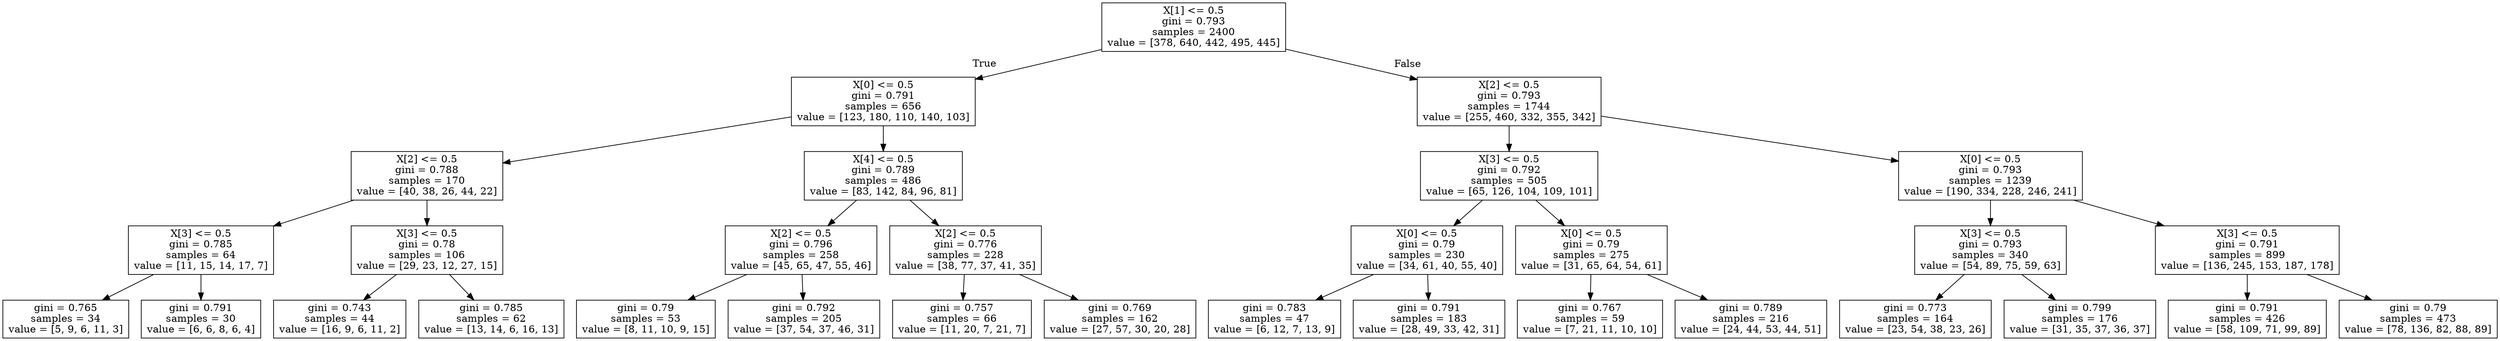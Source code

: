 digraph Tree {
node [shape=box] ;
0 [label="X[1] <= 0.5\ngini = 0.793\nsamples = 2400\nvalue = [378, 640, 442, 495, 445]"] ;
1 [label="X[0] <= 0.5\ngini = 0.791\nsamples = 656\nvalue = [123, 180, 110, 140, 103]"] ;
0 -> 1 [labeldistance=2.5, labelangle=45, headlabel="True"] ;
2 [label="X[2] <= 0.5\ngini = 0.788\nsamples = 170\nvalue = [40, 38, 26, 44, 22]"] ;
1 -> 2 ;
3 [label="X[3] <= 0.5\ngini = 0.785\nsamples = 64\nvalue = [11, 15, 14, 17, 7]"] ;
2 -> 3 ;
4 [label="gini = 0.765\nsamples = 34\nvalue = [5, 9, 6, 11, 3]"] ;
3 -> 4 ;
5 [label="gini = 0.791\nsamples = 30\nvalue = [6, 6, 8, 6, 4]"] ;
3 -> 5 ;
6 [label="X[3] <= 0.5\ngini = 0.78\nsamples = 106\nvalue = [29, 23, 12, 27, 15]"] ;
2 -> 6 ;
7 [label="gini = 0.743\nsamples = 44\nvalue = [16, 9, 6, 11, 2]"] ;
6 -> 7 ;
8 [label="gini = 0.785\nsamples = 62\nvalue = [13, 14, 6, 16, 13]"] ;
6 -> 8 ;
9 [label="X[4] <= 0.5\ngini = 0.789\nsamples = 486\nvalue = [83, 142, 84, 96, 81]"] ;
1 -> 9 ;
10 [label="X[2] <= 0.5\ngini = 0.796\nsamples = 258\nvalue = [45, 65, 47, 55, 46]"] ;
9 -> 10 ;
11 [label="gini = 0.79\nsamples = 53\nvalue = [8, 11, 10, 9, 15]"] ;
10 -> 11 ;
12 [label="gini = 0.792\nsamples = 205\nvalue = [37, 54, 37, 46, 31]"] ;
10 -> 12 ;
13 [label="X[2] <= 0.5\ngini = 0.776\nsamples = 228\nvalue = [38, 77, 37, 41, 35]"] ;
9 -> 13 ;
14 [label="gini = 0.757\nsamples = 66\nvalue = [11, 20, 7, 21, 7]"] ;
13 -> 14 ;
15 [label="gini = 0.769\nsamples = 162\nvalue = [27, 57, 30, 20, 28]"] ;
13 -> 15 ;
16 [label="X[2] <= 0.5\ngini = 0.793\nsamples = 1744\nvalue = [255, 460, 332, 355, 342]"] ;
0 -> 16 [labeldistance=2.5, labelangle=-45, headlabel="False"] ;
17 [label="X[3] <= 0.5\ngini = 0.792\nsamples = 505\nvalue = [65, 126, 104, 109, 101]"] ;
16 -> 17 ;
18 [label="X[0] <= 0.5\ngini = 0.79\nsamples = 230\nvalue = [34, 61, 40, 55, 40]"] ;
17 -> 18 ;
19 [label="gini = 0.783\nsamples = 47\nvalue = [6, 12, 7, 13, 9]"] ;
18 -> 19 ;
20 [label="gini = 0.791\nsamples = 183\nvalue = [28, 49, 33, 42, 31]"] ;
18 -> 20 ;
21 [label="X[0] <= 0.5\ngini = 0.79\nsamples = 275\nvalue = [31, 65, 64, 54, 61]"] ;
17 -> 21 ;
22 [label="gini = 0.767\nsamples = 59\nvalue = [7, 21, 11, 10, 10]"] ;
21 -> 22 ;
23 [label="gini = 0.789\nsamples = 216\nvalue = [24, 44, 53, 44, 51]"] ;
21 -> 23 ;
24 [label="X[0] <= 0.5\ngini = 0.793\nsamples = 1239\nvalue = [190, 334, 228, 246, 241]"] ;
16 -> 24 ;
25 [label="X[3] <= 0.5\ngini = 0.793\nsamples = 340\nvalue = [54, 89, 75, 59, 63]"] ;
24 -> 25 ;
26 [label="gini = 0.773\nsamples = 164\nvalue = [23, 54, 38, 23, 26]"] ;
25 -> 26 ;
27 [label="gini = 0.799\nsamples = 176\nvalue = [31, 35, 37, 36, 37]"] ;
25 -> 27 ;
28 [label="X[3] <= 0.5\ngini = 0.791\nsamples = 899\nvalue = [136, 245, 153, 187, 178]"] ;
24 -> 28 ;
29 [label="gini = 0.791\nsamples = 426\nvalue = [58, 109, 71, 99, 89]"] ;
28 -> 29 ;
30 [label="gini = 0.79\nsamples = 473\nvalue = [78, 136, 82, 88, 89]"] ;
28 -> 30 ;
}